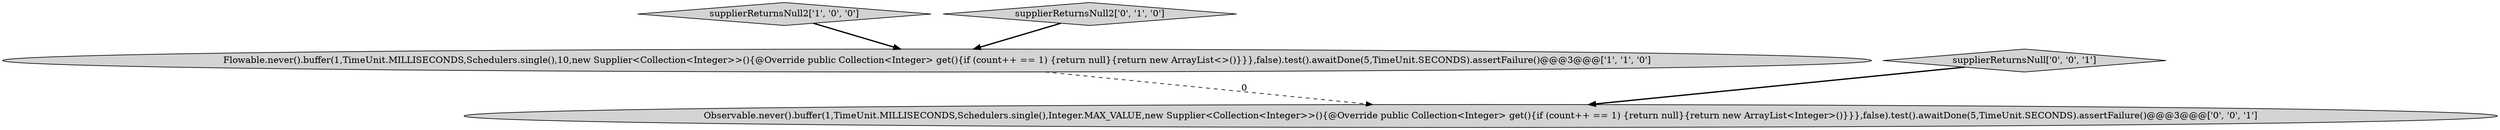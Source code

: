 digraph {
1 [style = filled, label = "supplierReturnsNull2['1', '0', '0']", fillcolor = lightgray, shape = diamond image = "AAA0AAABBB1BBB"];
3 [style = filled, label = "supplierReturnsNull['0', '0', '1']", fillcolor = lightgray, shape = diamond image = "AAA0AAABBB3BBB"];
4 [style = filled, label = "Observable.never().buffer(1,TimeUnit.MILLISECONDS,Schedulers.single(),Integer.MAX_VALUE,new Supplier<Collection<Integer>>(){@Override public Collection<Integer> get(){if (count++ == 1) {return null}{return new ArrayList<Integer>()}}},false).test().awaitDone(5,TimeUnit.SECONDS).assertFailure()@@@3@@@['0', '0', '1']", fillcolor = lightgray, shape = ellipse image = "AAA0AAABBB3BBB"];
0 [style = filled, label = "Flowable.never().buffer(1,TimeUnit.MILLISECONDS,Schedulers.single(),10,new Supplier<Collection<Integer>>(){@Override public Collection<Integer> get(){if (count++ == 1) {return null}{return new ArrayList<>()}}},false).test().awaitDone(5,TimeUnit.SECONDS).assertFailure()@@@3@@@['1', '1', '0']", fillcolor = lightgray, shape = ellipse image = "AAA0AAABBB1BBB"];
2 [style = filled, label = "supplierReturnsNull2['0', '1', '0']", fillcolor = lightgray, shape = diamond image = "AAA0AAABBB2BBB"];
2->0 [style = bold, label=""];
1->0 [style = bold, label=""];
3->4 [style = bold, label=""];
0->4 [style = dashed, label="0"];
}
